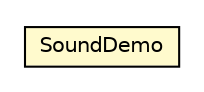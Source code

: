 #!/usr/local/bin/dot
#
# Class diagram 
# Generated by UMLGraph version R5_6 (http://www.umlgraph.org/)
#

digraph G {
	edge [fontname="Helvetica",fontsize=10,labelfontname="Helvetica",labelfontsize=10];
	node [fontname="Helvetica",fontsize=10,shape=plaintext];
	nodesep=0.25;
	ranksep=0.5;
	// examples.hardware.actuators.SoundDemo
	c11292 [label=<<table title="examples.hardware.actuators.SoundDemo" border="0" cellborder="1" cellspacing="0" cellpadding="2" port="p" bgcolor="lemonChiffon" href="./SoundDemo.html">
		<tr><td><table border="0" cellspacing="0" cellpadding="1">
<tr><td align="center" balign="center"> SoundDemo </td></tr>
		</table></td></tr>
		</table>>, URL="./SoundDemo.html", fontname="Helvetica", fontcolor="black", fontsize=10.0];
}

